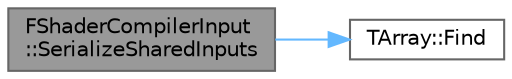 digraph "FShaderCompilerInput::SerializeSharedInputs"
{
 // INTERACTIVE_SVG=YES
 // LATEX_PDF_SIZE
  bgcolor="transparent";
  edge [fontname=Helvetica,fontsize=10,labelfontname=Helvetica,labelfontsize=10];
  node [fontname=Helvetica,fontsize=10,shape=box,height=0.2,width=0.4];
  rankdir="LR";
  Node1 [id="Node000001",label="FShaderCompilerInput\l::SerializeSharedInputs",height=0.2,width=0.4,color="gray40", fillcolor="grey60", style="filled", fontcolor="black",tooltip=" "];
  Node1 -> Node2 [id="edge1_Node000001_Node000002",color="steelblue1",style="solid",tooltip=" "];
  Node2 [id="Node000002",label="TArray::Find",height=0.2,width=0.4,color="grey40", fillcolor="white", style="filled",URL="$d4/d52/classTArray.html#a96ccd8cbbe0f7e2c47ecacf0aa7642dd",tooltip="Finds element within the array."];
}
